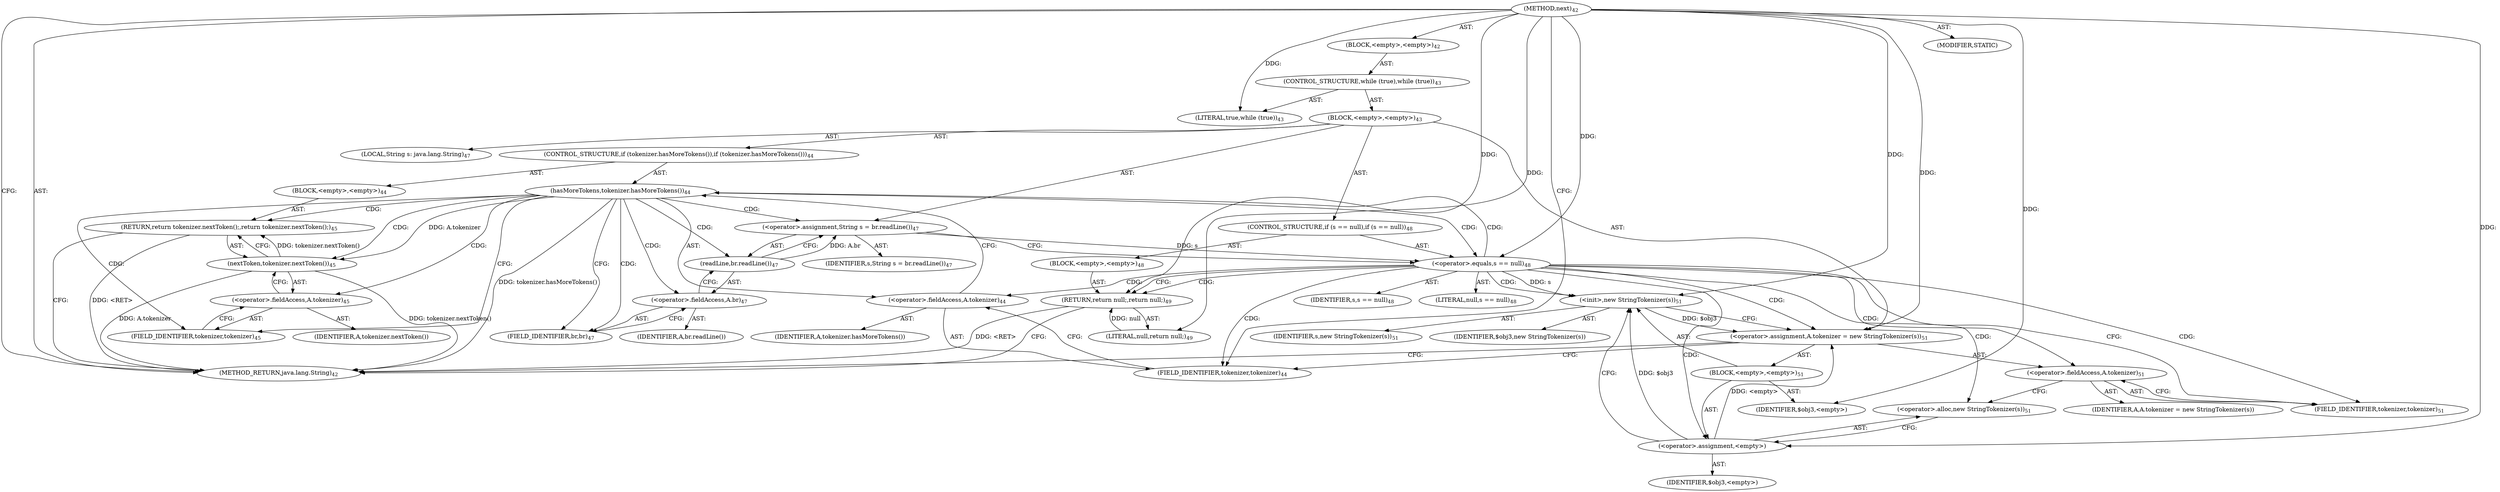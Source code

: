 digraph "next" {  
"163" [label = <(METHOD,next)<SUB>42</SUB>> ]
"164" [label = <(BLOCK,&lt;empty&gt;,&lt;empty&gt;)<SUB>42</SUB>> ]
"165" [label = <(CONTROL_STRUCTURE,while (true),while (true))<SUB>43</SUB>> ]
"166" [label = <(LITERAL,true,while (true))<SUB>43</SUB>> ]
"167" [label = <(BLOCK,&lt;empty&gt;,&lt;empty&gt;)<SUB>43</SUB>> ]
"168" [label = <(CONTROL_STRUCTURE,if (tokenizer.hasMoreTokens()),if (tokenizer.hasMoreTokens()))<SUB>44</SUB>> ]
"169" [label = <(hasMoreTokens,tokenizer.hasMoreTokens())<SUB>44</SUB>> ]
"170" [label = <(&lt;operator&gt;.fieldAccess,A.tokenizer)<SUB>44</SUB>> ]
"171" [label = <(IDENTIFIER,A,tokenizer.hasMoreTokens())> ]
"172" [label = <(FIELD_IDENTIFIER,tokenizer,tokenizer)<SUB>44</SUB>> ]
"173" [label = <(BLOCK,&lt;empty&gt;,&lt;empty&gt;)<SUB>44</SUB>> ]
"174" [label = <(RETURN,return tokenizer.nextToken();,return tokenizer.nextToken();)<SUB>45</SUB>> ]
"175" [label = <(nextToken,tokenizer.nextToken())<SUB>45</SUB>> ]
"176" [label = <(&lt;operator&gt;.fieldAccess,A.tokenizer)<SUB>45</SUB>> ]
"177" [label = <(IDENTIFIER,A,tokenizer.nextToken())> ]
"178" [label = <(FIELD_IDENTIFIER,tokenizer,tokenizer)<SUB>45</SUB>> ]
"179" [label = <(LOCAL,String s: java.lang.String)<SUB>47</SUB>> ]
"180" [label = <(&lt;operator&gt;.assignment,String s = br.readLine())<SUB>47</SUB>> ]
"181" [label = <(IDENTIFIER,s,String s = br.readLine())<SUB>47</SUB>> ]
"182" [label = <(readLine,br.readLine())<SUB>47</SUB>> ]
"183" [label = <(&lt;operator&gt;.fieldAccess,A.br)<SUB>47</SUB>> ]
"184" [label = <(IDENTIFIER,A,br.readLine())> ]
"185" [label = <(FIELD_IDENTIFIER,br,br)<SUB>47</SUB>> ]
"186" [label = <(CONTROL_STRUCTURE,if (s == null),if (s == null))<SUB>48</SUB>> ]
"187" [label = <(&lt;operator&gt;.equals,s == null)<SUB>48</SUB>> ]
"188" [label = <(IDENTIFIER,s,s == null)<SUB>48</SUB>> ]
"189" [label = <(LITERAL,null,s == null)<SUB>48</SUB>> ]
"190" [label = <(BLOCK,&lt;empty&gt;,&lt;empty&gt;)<SUB>48</SUB>> ]
"191" [label = <(RETURN,return null;,return null;)<SUB>49</SUB>> ]
"192" [label = <(LITERAL,null,return null;)<SUB>49</SUB>> ]
"193" [label = <(&lt;operator&gt;.assignment,A.tokenizer = new StringTokenizer(s))<SUB>51</SUB>> ]
"194" [label = <(&lt;operator&gt;.fieldAccess,A.tokenizer)<SUB>51</SUB>> ]
"195" [label = <(IDENTIFIER,A,A.tokenizer = new StringTokenizer(s))> ]
"196" [label = <(FIELD_IDENTIFIER,tokenizer,tokenizer)<SUB>51</SUB>> ]
"197" [label = <(BLOCK,&lt;empty&gt;,&lt;empty&gt;)<SUB>51</SUB>> ]
"198" [label = <(&lt;operator&gt;.assignment,&lt;empty&gt;)> ]
"199" [label = <(IDENTIFIER,$obj3,&lt;empty&gt;)> ]
"200" [label = <(&lt;operator&gt;.alloc,new StringTokenizer(s))<SUB>51</SUB>> ]
"201" [label = <(&lt;init&gt;,new StringTokenizer(s))<SUB>51</SUB>> ]
"202" [label = <(IDENTIFIER,$obj3,new StringTokenizer(s))> ]
"203" [label = <(IDENTIFIER,s,new StringTokenizer(s))<SUB>51</SUB>> ]
"204" [label = <(IDENTIFIER,$obj3,&lt;empty&gt;)> ]
"205" [label = <(MODIFIER,STATIC)> ]
"206" [label = <(METHOD_RETURN,java.lang.String)<SUB>42</SUB>> ]
  "163" -> "164"  [ label = "AST: "] 
  "163" -> "205"  [ label = "AST: "] 
  "163" -> "206"  [ label = "AST: "] 
  "164" -> "165"  [ label = "AST: "] 
  "165" -> "166"  [ label = "AST: "] 
  "165" -> "167"  [ label = "AST: "] 
  "167" -> "168"  [ label = "AST: "] 
  "167" -> "179"  [ label = "AST: "] 
  "167" -> "180"  [ label = "AST: "] 
  "167" -> "186"  [ label = "AST: "] 
  "167" -> "193"  [ label = "AST: "] 
  "168" -> "169"  [ label = "AST: "] 
  "168" -> "173"  [ label = "AST: "] 
  "169" -> "170"  [ label = "AST: "] 
  "170" -> "171"  [ label = "AST: "] 
  "170" -> "172"  [ label = "AST: "] 
  "173" -> "174"  [ label = "AST: "] 
  "174" -> "175"  [ label = "AST: "] 
  "175" -> "176"  [ label = "AST: "] 
  "176" -> "177"  [ label = "AST: "] 
  "176" -> "178"  [ label = "AST: "] 
  "180" -> "181"  [ label = "AST: "] 
  "180" -> "182"  [ label = "AST: "] 
  "182" -> "183"  [ label = "AST: "] 
  "183" -> "184"  [ label = "AST: "] 
  "183" -> "185"  [ label = "AST: "] 
  "186" -> "187"  [ label = "AST: "] 
  "186" -> "190"  [ label = "AST: "] 
  "187" -> "188"  [ label = "AST: "] 
  "187" -> "189"  [ label = "AST: "] 
  "190" -> "191"  [ label = "AST: "] 
  "191" -> "192"  [ label = "AST: "] 
  "193" -> "194"  [ label = "AST: "] 
  "193" -> "197"  [ label = "AST: "] 
  "194" -> "195"  [ label = "AST: "] 
  "194" -> "196"  [ label = "AST: "] 
  "197" -> "198"  [ label = "AST: "] 
  "197" -> "201"  [ label = "AST: "] 
  "197" -> "204"  [ label = "AST: "] 
  "198" -> "199"  [ label = "AST: "] 
  "198" -> "200"  [ label = "AST: "] 
  "201" -> "202"  [ label = "AST: "] 
  "201" -> "203"  [ label = "AST: "] 
  "180" -> "187"  [ label = "CFG: "] 
  "193" -> "206"  [ label = "CFG: "] 
  "193" -> "172"  [ label = "CFG: "] 
  "169" -> "178"  [ label = "CFG: "] 
  "169" -> "185"  [ label = "CFG: "] 
  "182" -> "180"  [ label = "CFG: "] 
  "187" -> "191"  [ label = "CFG: "] 
  "187" -> "196"  [ label = "CFG: "] 
  "194" -> "200"  [ label = "CFG: "] 
  "170" -> "169"  [ label = "CFG: "] 
  "174" -> "206"  [ label = "CFG: "] 
  "183" -> "182"  [ label = "CFG: "] 
  "191" -> "206"  [ label = "CFG: "] 
  "196" -> "194"  [ label = "CFG: "] 
  "198" -> "201"  [ label = "CFG: "] 
  "201" -> "193"  [ label = "CFG: "] 
  "172" -> "170"  [ label = "CFG: "] 
  "175" -> "174"  [ label = "CFG: "] 
  "185" -> "183"  [ label = "CFG: "] 
  "200" -> "198"  [ label = "CFG: "] 
  "176" -> "175"  [ label = "CFG: "] 
  "178" -> "176"  [ label = "CFG: "] 
  "163" -> "206"  [ label = "CFG: "] 
  "163" -> "172"  [ label = "CFG: "] 
  "174" -> "206"  [ label = "DDG: &lt;RET&gt;"] 
  "191" -> "206"  [ label = "DDG: &lt;RET&gt;"] 
  "169" -> "206"  [ label = "DDG: tokenizer.hasMoreTokens()"] 
  "175" -> "206"  [ label = "DDG: A.tokenizer"] 
  "175" -> "206"  [ label = "DDG: tokenizer.nextToken()"] 
  "163" -> "166"  [ label = "DDG: "] 
  "182" -> "180"  [ label = "DDG: A.br"] 
  "198" -> "193"  [ label = "DDG: &lt;empty&gt;"] 
  "201" -> "193"  [ label = "DDG: $obj3"] 
  "163" -> "193"  [ label = "DDG: "] 
  "175" -> "174"  [ label = "DDG: tokenizer.nextToken()"] 
  "180" -> "187"  [ label = "DDG: s"] 
  "163" -> "187"  [ label = "DDG: "] 
  "192" -> "191"  [ label = "DDG: null"] 
  "163" -> "191"  [ label = "DDG: "] 
  "163" -> "198"  [ label = "DDG: "] 
  "163" -> "204"  [ label = "DDG: "] 
  "163" -> "192"  [ label = "DDG: "] 
  "198" -> "201"  [ label = "DDG: $obj3"] 
  "163" -> "201"  [ label = "DDG: "] 
  "187" -> "201"  [ label = "DDG: s"] 
  "169" -> "175"  [ label = "DDG: A.tokenizer"] 
  "169" -> "183"  [ label = "CDG: "] 
  "169" -> "174"  [ label = "CDG: "] 
  "169" -> "182"  [ label = "CDG: "] 
  "169" -> "178"  [ label = "CDG: "] 
  "169" -> "185"  [ label = "CDG: "] 
  "169" -> "176"  [ label = "CDG: "] 
  "169" -> "175"  [ label = "CDG: "] 
  "169" -> "180"  [ label = "CDG: "] 
  "169" -> "187"  [ label = "CDG: "] 
  "187" -> "193"  [ label = "CDG: "] 
  "187" -> "194"  [ label = "CDG: "] 
  "187" -> "196"  [ label = "CDG: "] 
  "187" -> "198"  [ label = "CDG: "] 
  "187" -> "200"  [ label = "CDG: "] 
  "187" -> "191"  [ label = "CDG: "] 
  "187" -> "201"  [ label = "CDG: "] 
  "187" -> "169"  [ label = "CDG: "] 
  "187" -> "170"  [ label = "CDG: "] 
  "187" -> "172"  [ label = "CDG: "] 
}
